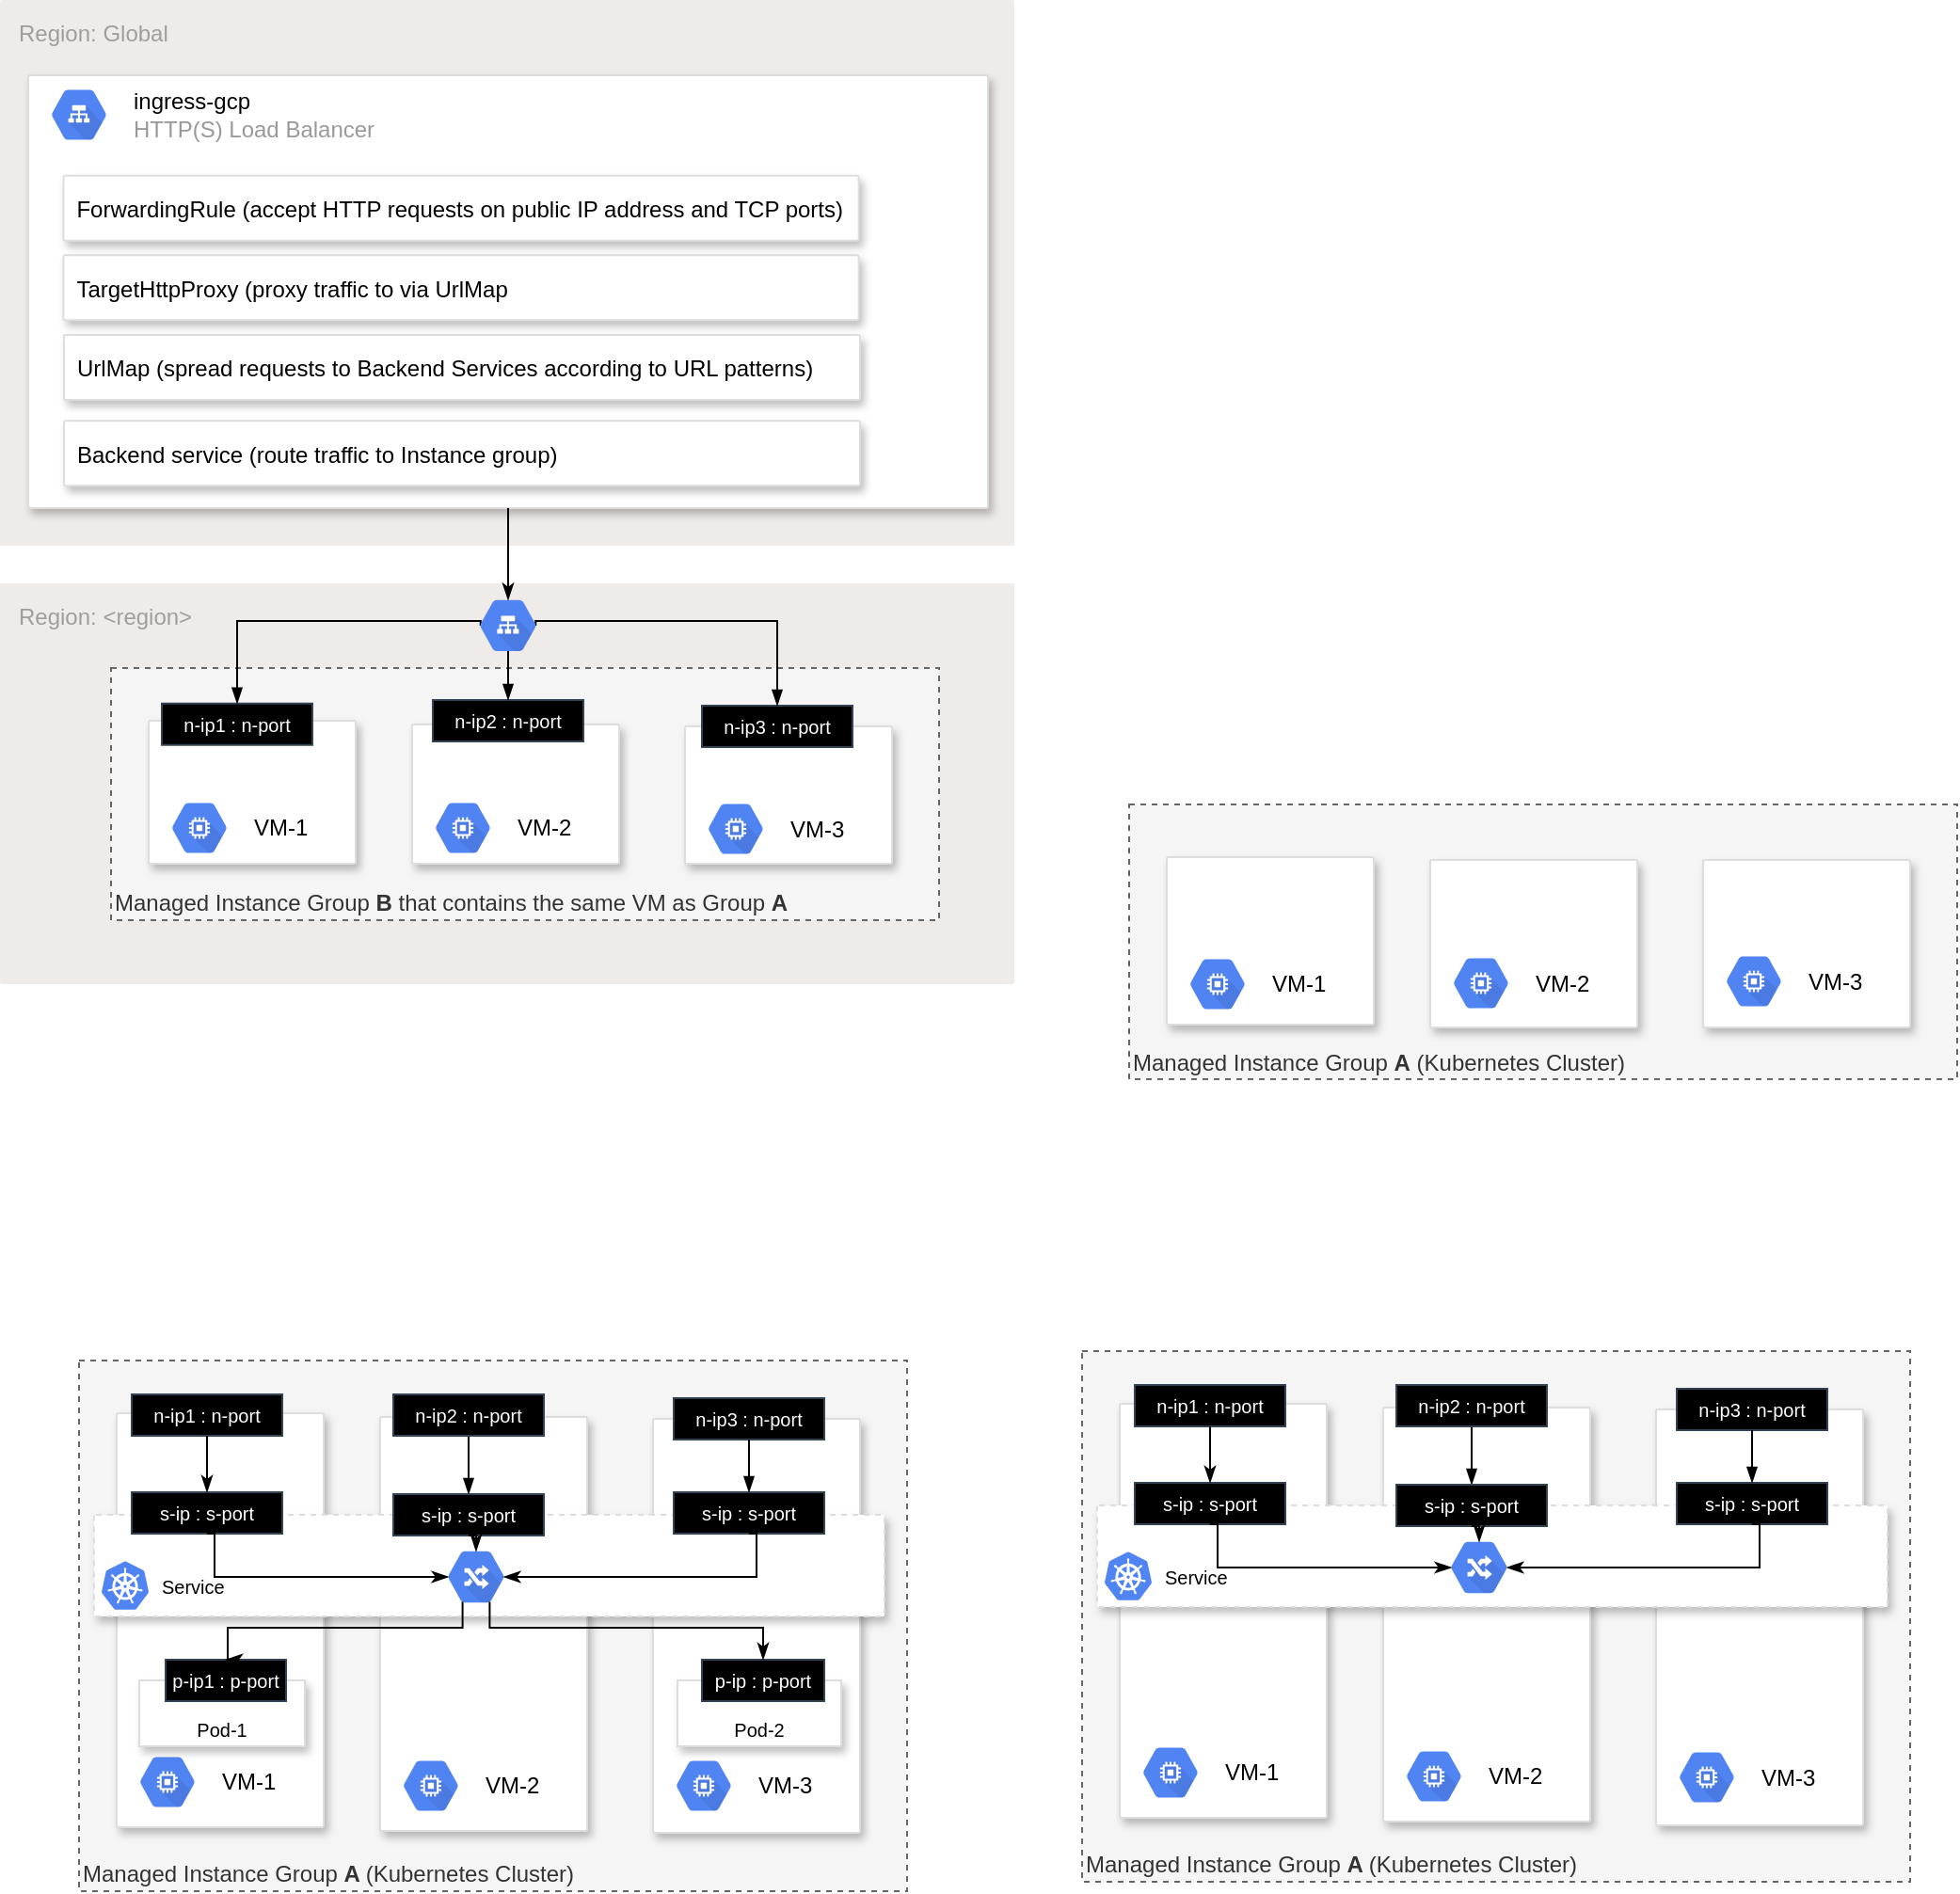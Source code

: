 <mxfile pages="1" version="11.2.8" type="github"><diagram id="d1ab7348-05c3-a1e3-ca4d-12c340fd6b49" name="Page-1"><mxGraphModel dx="906" dy="752" grid="1" gridSize="10" guides="1" tooltips="1" connect="1" arrows="1" fold="1" page="1" pageScale="1" pageWidth="1169" pageHeight="827" background="#ffffff" math="0" shadow="0"><root><mxCell id="0"/><mxCell id="1" parent="0"/><mxCell id="MyEYREIgKPz-F-pgP99c-78" value="Region: &amp;lt;region&amp;gt;" style="points=[[0,0,0],[0.25,0,0],[0.5,0,0],[0.75,0,0],[1,0,0],[1,0.25,0],[1,0.5,0],[1,0.75,0],[1,1,0],[0.75,1,0],[0.5,1,0],[0.25,1,0],[0,1,0],[0,0.75,0],[0,0.5,0],[0,0.25,0]];rounded=1;absoluteArcSize=1;arcSize=2;html=1;strokeColor=none;gradientColor=none;shadow=0;dashed=0;fontSize=12;fontColor=#9E9E9E;align=left;verticalAlign=top;spacing=10;spacingTop=-4;fillColor=#EFEBE9;" vertex="1" parent="1"><mxGeometry x="41" y="370" width="539" height="213" as="geometry"/></mxCell><mxCell id="BZu97_cLz0ViRXPYQutP-14" value="Managed Instance Group &lt;b&gt;A&lt;/b&gt; (Kubernetes Cluster)" style="rounded=0;whiteSpace=wrap;html=1;fillColor=#f5f5f5;dashed=1;strokeColor=#666666;fontColor=#333333;align=left;verticalAlign=bottom;" parent="1" vertex="1"><mxGeometry x="641" y="487.5" width="440" height="146" as="geometry"/></mxCell><mxCell id="BZu97_cLz0ViRXPYQutP-15" value="" style="strokeColor=#dddddd;fillColor=#ffffff;shadow=1;strokeWidth=1;rounded=1;absoluteArcSize=1;arcSize=2;" parent="1" vertex="1"><mxGeometry x="661" y="515.5" width="110" height="89" as="geometry"/></mxCell><mxCell id="BZu97_cLz0ViRXPYQutP-16" value="&lt;font color=&quot;#000000&quot;&gt;VM-1&lt;/font&gt;" style="dashed=0;connectable=0;html=1;fillColor=#5184F3;strokeColor=none;shape=mxgraph.gcp2.hexIcon;prIcon=compute_engine;part=1;labelPosition=right;verticalLabelPosition=middle;align=left;verticalAlign=middle;spacingLeft=5;fontColor=#999999;fontSize=12;" parent="BZu97_cLz0ViRXPYQutP-15" vertex="1"><mxGeometry y="0.5" width="44" height="39" relative="1" as="geometry"><mxPoint x="5" y="3.5" as="offset"/></mxGeometry></mxCell><mxCell id="BZu97_cLz0ViRXPYQutP-19" value="" style="strokeColor=#dddddd;fillColor=#ffffff;shadow=1;strokeWidth=1;rounded=1;absoluteArcSize=1;arcSize=2;" parent="1" vertex="1"><mxGeometry x="801" y="517" width="110" height="89" as="geometry"/></mxCell><mxCell id="BZu97_cLz0ViRXPYQutP-20" value="&lt;font color=&quot;#000000&quot;&gt;VM-2&lt;/font&gt;" style="dashed=0;connectable=0;html=1;fillColor=#5184F3;strokeColor=none;shape=mxgraph.gcp2.hexIcon;prIcon=compute_engine;part=1;labelPosition=right;verticalLabelPosition=middle;align=left;verticalAlign=middle;spacingLeft=5;fontColor=#999999;fontSize=12;" parent="BZu97_cLz0ViRXPYQutP-19" vertex="1"><mxGeometry y="0.5" width="44" height="39" relative="1" as="geometry"><mxPoint x="5" y="1.5" as="offset"/></mxGeometry></mxCell><mxCell id="BZu97_cLz0ViRXPYQutP-22" value="" style="strokeColor=#dddddd;fillColor=#ffffff;shadow=1;strokeWidth=1;rounded=1;absoluteArcSize=1;arcSize=2;fontColor=#FFCCE6;" parent="1" vertex="1"><mxGeometry x="946" y="517" width="110" height="89" as="geometry"/></mxCell><mxCell id="BZu97_cLz0ViRXPYQutP-23" value="&lt;font color=&quot;#000000&quot;&gt;VM-3&lt;/font&gt;" style="dashed=0;connectable=0;html=1;fillColor=#5184F3;strokeColor=none;shape=mxgraph.gcp2.hexIcon;prIcon=compute_engine;part=1;labelPosition=right;verticalLabelPosition=middle;align=left;verticalAlign=middle;spacingLeft=5;fontColor=#999999;fontSize=12;" parent="BZu97_cLz0ViRXPYQutP-22" vertex="1"><mxGeometry y="0.5" width="44" height="39" relative="1" as="geometry"><mxPoint x="5" y="0.5" as="offset"/></mxGeometry></mxCell><mxCell id="BZu97_cLz0ViRXPYQutP-101" value="Managed Instance Group &lt;b&gt;A &lt;/b&gt;(Kubernetes Cluster)" style="rounded=0;whiteSpace=wrap;html=1;fillColor=#f5f5f5;dashed=1;strokeColor=#666666;fontColor=#333333;align=left;verticalAlign=bottom;" parent="1" vertex="1"><mxGeometry x="83" y="783" width="440" height="282" as="geometry"/></mxCell><mxCell id="BZu97_cLz0ViRXPYQutP-102" value="" style="strokeColor=#dddddd;fillColor=#ffffff;shadow=1;strokeWidth=1;rounded=1;absoluteArcSize=1;arcSize=2;align=left;verticalAlign=top;fontSize=10;spacingTop=7;" parent="1" vertex="1"><mxGeometry x="103" y="811" width="110" height="220" as="geometry"/></mxCell><mxCell id="BZu97_cLz0ViRXPYQutP-103" value="&lt;font color=&quot;#000000&quot;&gt;VM-1&lt;/font&gt;" style="dashed=0;connectable=0;html=1;fillColor=#5184F3;strokeColor=none;shape=mxgraph.gcp2.hexIcon;prIcon=compute_engine;part=1;labelPosition=right;verticalLabelPosition=middle;align=left;verticalAlign=middle;spacingLeft=5;fontColor=#999999;fontSize=12;" parent="BZu97_cLz0ViRXPYQutP-102" vertex="1"><mxGeometry y="0.5" width="44" height="39" relative="1" as="geometry"><mxPoint x="5" y="66.5" as="offset"/></mxGeometry></mxCell><mxCell id="BZu97_cLz0ViRXPYQutP-104" value="n-ip1 : n-port" style="strokeColor=#314354;fillColor=#000000;shadow=0;strokeWidth=1;rounded=0;absoluteArcSize=1;arcSize=0;glass=0;comic=0;fontColor=#ffffff;fontSize=10;" parent="BZu97_cLz0ViRXPYQutP-102" vertex="1"><mxGeometry x="8" y="-10" width="80" height="22" as="geometry"/></mxCell><mxCell id="BZu97_cLz0ViRXPYQutP-73" value="Pod-1" style="strokeColor=#dddddd;fillColor=#ffffff;shadow=1;strokeWidth=1;rounded=1;absoluteArcSize=1;arcSize=0;verticalAlign=bottom;fontSize=10;" parent="BZu97_cLz0ViRXPYQutP-102" vertex="1"><mxGeometry x="12" y="142" width="88" height="35" as="geometry"/></mxCell><mxCell id="BZu97_cLz0ViRXPYQutP-119" value="p-ip1 : p-port" style="strokeColor=#314354;fillColor=#000000;shadow=0;strokeWidth=1;rounded=0;absoluteArcSize=1;arcSize=0;glass=0;comic=0;fontColor=#ffffff;fontSize=10;" parent="BZu97_cLz0ViRXPYQutP-102" vertex="1"><mxGeometry x="26" y="131" width="64" height="22" as="geometry"/></mxCell><mxCell id="BZu97_cLz0ViRXPYQutP-105" value="" style="strokeColor=#dddddd;fillColor=#ffffff;shadow=1;strokeWidth=1;rounded=1;absoluteArcSize=1;arcSize=2;" parent="1" vertex="1"><mxGeometry x="243" y="813" width="110" height="220" as="geometry"/></mxCell><mxCell id="BZu97_cLz0ViRXPYQutP-106" value="&lt;font color=&quot;#000000&quot;&gt;VM-2&lt;/font&gt;" style="dashed=0;connectable=0;html=1;fillColor=#5184F3;strokeColor=none;shape=mxgraph.gcp2.hexIcon;prIcon=compute_engine;part=1;labelPosition=right;verticalLabelPosition=middle;align=left;verticalAlign=middle;spacingLeft=5;fontColor=#999999;fontSize=12;" parent="BZu97_cLz0ViRXPYQutP-105" vertex="1"><mxGeometry y="0.5" width="44" height="39" relative="1" as="geometry"><mxPoint x="5" y="66.5" as="offset"/></mxGeometry></mxCell><mxCell id="BZu97_cLz0ViRXPYQutP-107" value="" style="strokeColor=#dddddd;fillColor=#ffffff;shadow=1;strokeWidth=1;rounded=1;absoluteArcSize=1;arcSize=2;fontColor=#FFCCE6;" parent="1" vertex="1"><mxGeometry x="388" y="814" width="110" height="220" as="geometry"/></mxCell><mxCell id="BZu97_cLz0ViRXPYQutP-108" value="&lt;font color=&quot;#000000&quot;&gt;VM-3&lt;/font&gt;" style="dashed=0;connectable=0;html=1;fillColor=#5184F3;strokeColor=none;shape=mxgraph.gcp2.hexIcon;prIcon=compute_engine;part=1;labelPosition=right;verticalLabelPosition=middle;align=left;verticalAlign=middle;spacingLeft=5;fontColor=#999999;fontSize=12;" parent="BZu97_cLz0ViRXPYQutP-107" vertex="1"><mxGeometry y="0.5" width="44" height="39" relative="1" as="geometry"><mxPoint x="5" y="65.5" as="offset"/></mxGeometry></mxCell><mxCell id="BZu97_cLz0ViRXPYQutP-122" value="Pod-2" style="strokeColor=#dddddd;fillColor=#ffffff;shadow=1;strokeWidth=1;rounded=1;absoluteArcSize=1;arcSize=0;verticalAlign=bottom;fontSize=10;" parent="BZu97_cLz0ViRXPYQutP-107" vertex="1"><mxGeometry x="13" y="139" width="87" height="35" as="geometry"/></mxCell><mxCell id="BZu97_cLz0ViRXPYQutP-123" value="p-ip : p-port" style="strokeColor=#314354;fillColor=#000000;shadow=0;strokeWidth=1;rounded=0;absoluteArcSize=1;arcSize=0;glass=0;comic=0;fontColor=#ffffff;fontSize=10;" parent="BZu97_cLz0ViRXPYQutP-107" vertex="1"><mxGeometry x="26" y="128" width="65" height="22" as="geometry"/></mxCell><mxCell id="BZu97_cLz0ViRXPYQutP-109" value="" style="strokeColor=#dddddd;fillColor=#ffffff;shadow=1;strokeWidth=1;rounded=1;absoluteArcSize=1;arcSize=2;dashed=1;fontColor=#000000;align=left;html=0;spacingRight=0;spacingLeft=50;fontFamily=Lucida Console;verticalAlign=bottom;spacing=0;" parent="1" vertex="1"><mxGeometry x="91" y="865" width="420" height="54" as="geometry"/></mxCell><mxCell id="BZu97_cLz0ViRXPYQutP-110" value="&lt;font color=&quot;#000000&quot; style=&quot;font-size: 10px&quot;&gt;Service&lt;/font&gt;" style="dashed=0;connectable=0;html=1;fillColor=#5184F3;strokeColor=none;shape=mxgraph.gcp2.kubernetes_logo;part=1;labelPosition=right;verticalLabelPosition=middle;align=left;verticalAlign=middle;spacingLeft=5;fontColor=#999999;fontSize=12;aspect=fixed;" parent="BZu97_cLz0ViRXPYQutP-109" vertex="1"><mxGeometry width="25" height="25.71" relative="1" as="geometry"><mxPoint x="4" y="24.675" as="offset"/></mxGeometry></mxCell><mxCell id="BZu97_cLz0ViRXPYQutP-111" value="" style="html=1;fillColor=#5184F3;strokeColor=none;verticalAlign=top;labelPosition=center;verticalLabelPosition=bottom;align=center;spacingTop=-6;fontSize=11;fontStyle=1;fontColor=#999999;shape=mxgraph.gcp2.hexIcon;prIcon=cloud_routes;" parent="BZu97_cLz0ViRXPYQutP-109" vertex="1"><mxGeometry x="180.5" y="13" width="45" height="40" as="geometry"/></mxCell><mxCell id="BZu97_cLz0ViRXPYQutP-171" value="s-ip : s-port" style="strokeColor=#314354;fillColor=#000000;shadow=0;strokeWidth=1;rounded=0;absoluteArcSize=1;arcSize=0;glass=0;comic=0;fontSize=10;fontColor=#ffffff;" parent="BZu97_cLz0ViRXPYQutP-109" vertex="1"><mxGeometry x="20" y="-12" width="80" height="22" as="geometry"/></mxCell><mxCell id="BZu97_cLz0ViRXPYQutP-172" value="s-ip : s-port" style="strokeColor=#314354;fillColor=#000000;shadow=0;strokeWidth=1;rounded=0;absoluteArcSize=1;arcSize=0;glass=0;comic=0;fontSize=10;fontColor=#ffffff;" parent="BZu97_cLz0ViRXPYQutP-109" vertex="1"><mxGeometry x="308" y="-12" width="80" height="22" as="geometry"/></mxCell><mxCell id="BZu97_cLz0ViRXPYQutP-173" value="" style="edgeStyle=orthogonalEdgeStyle;rounded=0;orthogonalLoop=1;jettySize=auto;html=1;startArrow=none;startFill=0;endArrow=classicThin;endFill=1;fontSize=10;fontColor=#FFFFFF;exitX=0.5;exitY=1;exitDx=0;exitDy=0;entryX=0.175;entryY=0.5;entryDx=0;entryDy=0;entryPerimeter=0;" parent="BZu97_cLz0ViRXPYQutP-109" source="BZu97_cLz0ViRXPYQutP-171" target="BZu97_cLz0ViRXPYQutP-111" edge="1"><mxGeometry relative="1" as="geometry"><mxPoint x="73.966" y="-32.034" as="sourcePoint"/><mxPoint x="73.966" y="-1.69" as="targetPoint"/><Array as="points"><mxPoint x="64" y="33"/></Array></mxGeometry></mxCell><mxCell id="BZu97_cLz0ViRXPYQutP-174" value="" style="edgeStyle=orthogonalEdgeStyle;rounded=0;orthogonalLoop=1;jettySize=auto;html=1;startArrow=none;startFill=0;endArrow=classicThin;endFill=1;fontSize=10;fontColor=#FFFFFF;exitX=0.5;exitY=1;exitDx=0;exitDy=0;entryX=0.825;entryY=0.5;entryDx=0;entryDy=0;entryPerimeter=0;" parent="BZu97_cLz0ViRXPYQutP-109" source="BZu97_cLz0ViRXPYQutP-172" target="BZu97_cLz0ViRXPYQutP-111" edge="1"><mxGeometry relative="1" as="geometry"><mxPoint x="73.966" y="19.69" as="sourcePoint"/><mxPoint x="198.103" y="43.138" as="targetPoint"/><Array as="points"><mxPoint x="352" y="33"/></Array></mxGeometry></mxCell><mxCell id="BZu97_cLz0ViRXPYQutP-112" value="" style="edgeStyle=orthogonalEdgeStyle;rounded=0;orthogonalLoop=1;jettySize=auto;html=1;startArrow=none;startFill=0;endArrow=blockThin;endFill=1;fontSize=10;fontColor=#FFFFFF;entryX=0.5;entryY=0;entryDx=0;entryDy=0;" parent="1" source="BZu97_cLz0ViRXPYQutP-113" target="BZu97_cLz0ViRXPYQutP-115" edge="1"><mxGeometry relative="1" as="geometry"><mxPoint x="299" y="852" as="targetPoint"/></mxGeometry></mxCell><mxCell id="BZu97_cLz0ViRXPYQutP-113" value="n-ip2 : n-port" style="strokeColor=#314354;fillColor=#000000;shadow=0;strokeWidth=1;rounded=0;absoluteArcSize=1;arcSize=0;glass=0;comic=0;fontColor=#ffffff;fontSize=10;" parent="1" vertex="1"><mxGeometry x="250" y="801" width="80" height="22" as="geometry"/></mxCell><mxCell id="BZu97_cLz0ViRXPYQutP-114" value="n-ip3 : n-port" style="strokeColor=#314354;fillColor=#000000;shadow=0;strokeWidth=1;rounded=0;absoluteArcSize=1;arcSize=0;glass=0;comic=0;fontColor=#ffffff;fontSize=10;" parent="1" vertex="1"><mxGeometry x="399" y="803" width="80" height="22" as="geometry"/></mxCell><mxCell id="BZu97_cLz0ViRXPYQutP-115" value="s-ip : s-port" style="strokeColor=#314354;fillColor=#000000;shadow=0;strokeWidth=1;rounded=0;absoluteArcSize=1;arcSize=0;glass=0;comic=0;fontSize=10;fontColor=#ffffff;" parent="1" vertex="1"><mxGeometry x="250" y="854" width="80" height="22" as="geometry"/></mxCell><mxCell id="BZu97_cLz0ViRXPYQutP-116" value="" style="edgeStyle=orthogonalEdgeStyle;rounded=0;orthogonalLoop=1;jettySize=auto;html=1;startArrow=none;startFill=0;endArrow=blockThin;endFill=1;fontSize=10;fontColor=#FFFFFF;exitX=0.5;exitY=1;exitDx=0;exitDy=0;entryX=0.5;entryY=0;entryDx=0;entryDy=0;" parent="1" source="BZu97_cLz0ViRXPYQutP-114" target="BZu97_cLz0ViRXPYQutP-172" edge="1"><mxGeometry relative="1" as="geometry"><mxPoint x="304.143" y="833.0" as="sourcePoint"/><mxPoint x="304" y="845" as="targetPoint"/><Array as="points"><mxPoint x="439" y="825"/><mxPoint x="439" y="853"/></Array></mxGeometry></mxCell><mxCell id="BZu97_cLz0ViRXPYQutP-118" value="" style="edgeStyle=orthogonalEdgeStyle;rounded=0;orthogonalLoop=1;jettySize=auto;html=1;startArrow=none;startFill=0;endArrow=classicThin;endFill=1;fontSize=10;fontColor=#FFFFFF;entryX=0.5;entryY=0.16;entryDx=0;entryDy=0;entryPerimeter=0;exitX=0.5;exitY=1;exitDx=0;exitDy=0;" parent="1" source="BZu97_cLz0ViRXPYQutP-115" target="BZu97_cLz0ViRXPYQutP-111" edge="1"><mxGeometry relative="1" as="geometry"><mxPoint x="304.143" y="833.0" as="sourcePoint"/><mxPoint x="304.143" y="863.857" as="targetPoint"/></mxGeometry></mxCell><mxCell id="BZu97_cLz0ViRXPYQutP-124" value="" style="edgeStyle=orthogonalEdgeStyle;rounded=0;orthogonalLoop=1;jettySize=auto;html=1;startArrow=classicThin;startFill=1;endArrow=none;endFill=0;fontSize=10;fontColor=#FFFFFF;exitX=0.5;exitY=0;exitDx=0;exitDy=0;entryX=0.34;entryY=0.83;entryDx=0;entryDy=0;entryPerimeter=0;" parent="1" source="BZu97_cLz0ViRXPYQutP-119" target="BZu97_cLz0ViRXPYQutP-111" edge="1"><mxGeometry relative="1" as="geometry"><mxPoint x="164.667" y="832.833" as="sourcePoint"/><mxPoint x="296.333" y="863.667" as="targetPoint"/><Array as="points"><mxPoint x="162" y="925"/><mxPoint x="286" y="925"/></Array></mxGeometry></mxCell><mxCell id="BZu97_cLz0ViRXPYQutP-125" value="" style="edgeStyle=orthogonalEdgeStyle;rounded=0;orthogonalLoop=1;jettySize=auto;html=1;startArrow=classicThin;startFill=1;endArrow=none;endFill=0;fontSize=10;fontColor=#FFFFFF;exitX=0.5;exitY=0;exitDx=0;exitDy=0;entryX=0.66;entryY=0.83;entryDx=0;entryDy=0;entryPerimeter=0;" parent="1" source="BZu97_cLz0ViRXPYQutP-123" target="BZu97_cLz0ViRXPYQutP-111" edge="1"><mxGeometry relative="1" as="geometry"><mxPoint x="159.857" y="951.952" as="sourcePoint"/><mxPoint x="297" y="921" as="targetPoint"/><Array as="points"><mxPoint x="446" y="925"/><mxPoint x="302" y="925"/></Array></mxGeometry></mxCell><mxCell id="BZu97_cLz0ViRXPYQutP-126" value="Managed Instance Group &lt;b&gt;B&lt;/b&gt; that contains the same VM as Group &lt;b&gt;A&lt;/b&gt;" style="rounded=0;whiteSpace=wrap;html=1;fillColor=#f5f5f5;dashed=1;strokeColor=#666666;fontColor=#333333;align=left;verticalAlign=bottom;" parent="1" vertex="1"><mxGeometry x="100" y="415" width="440" height="134" as="geometry"/></mxCell><mxCell id="BZu97_cLz0ViRXPYQutP-127" value="" style="strokeColor=#dddddd;fillColor=#ffffff;shadow=1;strokeWidth=1;rounded=1;absoluteArcSize=1;arcSize=2;" parent="1" vertex="1"><mxGeometry x="120" y="443" width="110" height="76" as="geometry"/></mxCell><mxCell id="BZu97_cLz0ViRXPYQutP-128" value="&lt;font color=&quot;#000000&quot;&gt;VM-1&lt;/font&gt;" style="dashed=0;connectable=0;html=1;fillColor=#5184F3;strokeColor=none;shape=mxgraph.gcp2.hexIcon;prIcon=compute_engine;part=1;labelPosition=right;verticalLabelPosition=middle;align=left;verticalAlign=middle;spacingLeft=5;fontColor=#999999;fontSize=12;" parent="BZu97_cLz0ViRXPYQutP-127" vertex="1"><mxGeometry y="0.5" width="44" height="39" relative="1" as="geometry"><mxPoint x="5" y="-0.5" as="offset"/></mxGeometry></mxCell><mxCell id="BZu97_cLz0ViRXPYQutP-132" value="" style="strokeColor=#dddddd;fillColor=#ffffff;shadow=1;strokeWidth=1;rounded=1;absoluteArcSize=1;arcSize=2;" parent="1" vertex="1"><mxGeometry x="260" y="445" width="110" height="74" as="geometry"/></mxCell><mxCell id="BZu97_cLz0ViRXPYQutP-133" value="&lt;font color=&quot;#000000&quot;&gt;VM-2&lt;/font&gt;" style="dashed=0;connectable=0;html=1;fillColor=#5184F3;strokeColor=none;shape=mxgraph.gcp2.hexIcon;prIcon=compute_engine;part=1;labelPosition=right;verticalLabelPosition=middle;align=left;verticalAlign=middle;spacingLeft=5;fontColor=#999999;fontSize=12;" parent="BZu97_cLz0ViRXPYQutP-132" vertex="1"><mxGeometry y="0.5" width="44" height="39" relative="1" as="geometry"><mxPoint x="5" y="-1.5" as="offset"/></mxGeometry></mxCell><mxCell id="BZu97_cLz0ViRXPYQutP-136" value="" style="strokeColor=#dddddd;fillColor=#ffffff;shadow=1;strokeWidth=1;rounded=1;absoluteArcSize=1;arcSize=2;fontColor=#FFCCE6;" parent="1" vertex="1"><mxGeometry x="405" y="446" width="110" height="73" as="geometry"/></mxCell><mxCell id="BZu97_cLz0ViRXPYQutP-137" value="&lt;font color=&quot;#000000&quot;&gt;VM-3&lt;/font&gt;" style="dashed=0;connectable=0;html=1;fillColor=#5184F3;strokeColor=none;shape=mxgraph.gcp2.hexIcon;prIcon=compute_engine;part=1;labelPosition=right;verticalLabelPosition=middle;align=left;verticalAlign=middle;spacingLeft=5;fontColor=#999999;fontSize=12;" parent="BZu97_cLz0ViRXPYQutP-136" vertex="1"><mxGeometry y="0.5" width="44" height="39" relative="1" as="geometry"><mxPoint x="5" y="-1.5" as="offset"/></mxGeometry></mxCell><mxCell id="BZu97_cLz0ViRXPYQutP-144" value="n-ip2 : n-port" style="strokeColor=#314354;fillColor=#000000;shadow=0;strokeWidth=1;rounded=0;absoluteArcSize=1;arcSize=0;glass=0;comic=0;fontColor=#ffffff;fontSize=10;" parent="1" vertex="1"><mxGeometry x="271" y="432" width="80" height="22" as="geometry"/></mxCell><mxCell id="BZu97_cLz0ViRXPYQutP-145" value="n-ip3 : n-port" style="strokeColor=#314354;fillColor=#000000;shadow=0;strokeWidth=1;rounded=0;absoluteArcSize=1;arcSize=0;glass=0;comic=0;fontColor=#ffffff;fontSize=10;" parent="1" vertex="1"><mxGeometry x="414" y="435" width="80" height="22" as="geometry"/></mxCell><mxCell id="BZu97_cLz0ViRXPYQutP-129" value="n-ip1 : n-port" style="strokeColor=#314354;fillColor=#000000;shadow=0;strokeWidth=1;rounded=0;absoluteArcSize=1;arcSize=0;glass=0;comic=0;fontColor=#ffffff;fontSize=10;" parent="1" vertex="1"><mxGeometry x="127" y="433.87" width="80" height="22" as="geometry"/></mxCell><mxCell id="MyEYREIgKPz-F-pgP99c-2" value="" style="edgeStyle=orthogonalEdgeStyle;rounded=0;orthogonalLoop=1;jettySize=auto;html=1;startArrow=classicThin;startFill=1;endArrow=none;endFill=0;entryX=0.5;entryY=1;entryDx=0;entryDy=0;" edge="1" parent="1" source="BZu97_cLz0ViRXPYQutP-171" target="BZu97_cLz0ViRXPYQutP-104"><mxGeometry relative="1" as="geometry"><mxPoint x="151" y="825" as="targetPoint"/></mxGeometry></mxCell><mxCell id="MyEYREIgKPz-F-pgP99c-50" value="Managed Instance Group &lt;b&gt;A &lt;/b&gt;(Kubernetes Cluster)" style="rounded=0;whiteSpace=wrap;html=1;fillColor=#f5f5f5;dashed=1;strokeColor=#666666;fontColor=#333333;align=left;verticalAlign=bottom;" vertex="1" parent="1"><mxGeometry x="616" y="778" width="440" height="282" as="geometry"/></mxCell><mxCell id="MyEYREIgKPz-F-pgP99c-51" value="" style="strokeColor=#dddddd;fillColor=#ffffff;shadow=1;strokeWidth=1;rounded=1;absoluteArcSize=1;arcSize=2;align=left;verticalAlign=top;fontSize=10;spacingTop=7;" vertex="1" parent="1"><mxGeometry x="636" y="806" width="110" height="220" as="geometry"/></mxCell><mxCell id="MyEYREIgKPz-F-pgP99c-52" value="&lt;font color=&quot;#000000&quot;&gt;VM-1&lt;/font&gt;" style="dashed=0;connectable=0;html=1;fillColor=#5184F3;strokeColor=none;shape=mxgraph.gcp2.hexIcon;prIcon=compute_engine;part=1;labelPosition=right;verticalLabelPosition=middle;align=left;verticalAlign=middle;spacingLeft=5;fontColor=#999999;fontSize=12;" vertex="1" parent="MyEYREIgKPz-F-pgP99c-51"><mxGeometry y="0.5" width="44" height="39" relative="1" as="geometry"><mxPoint x="5" y="66.5" as="offset"/></mxGeometry></mxCell><mxCell id="MyEYREIgKPz-F-pgP99c-53" value="n-ip1 : n-port" style="strokeColor=#314354;fillColor=#000000;shadow=0;strokeWidth=1;rounded=0;absoluteArcSize=1;arcSize=0;glass=0;comic=0;fontColor=#ffffff;fontSize=10;" vertex="1" parent="MyEYREIgKPz-F-pgP99c-51"><mxGeometry x="8" y="-10" width="80" height="22" as="geometry"/></mxCell><mxCell id="MyEYREIgKPz-F-pgP99c-56" value="" style="strokeColor=#dddddd;fillColor=#ffffff;shadow=1;strokeWidth=1;rounded=1;absoluteArcSize=1;arcSize=2;" vertex="1" parent="1"><mxGeometry x="776" y="808" width="110" height="220" as="geometry"/></mxCell><mxCell id="MyEYREIgKPz-F-pgP99c-57" value="&lt;font color=&quot;#000000&quot;&gt;VM-2&lt;/font&gt;" style="dashed=0;connectable=0;html=1;fillColor=#5184F3;strokeColor=none;shape=mxgraph.gcp2.hexIcon;prIcon=compute_engine;part=1;labelPosition=right;verticalLabelPosition=middle;align=left;verticalAlign=middle;spacingLeft=5;fontColor=#999999;fontSize=12;" vertex="1" parent="MyEYREIgKPz-F-pgP99c-56"><mxGeometry y="0.5" width="44" height="39" relative="1" as="geometry"><mxPoint x="5" y="66.5" as="offset"/></mxGeometry></mxCell><mxCell id="MyEYREIgKPz-F-pgP99c-58" value="" style="strokeColor=#dddddd;fillColor=#ffffff;shadow=1;strokeWidth=1;rounded=1;absoluteArcSize=1;arcSize=2;fontColor=#FFCCE6;" vertex="1" parent="1"><mxGeometry x="921" y="809" width="110" height="221" as="geometry"/></mxCell><mxCell id="MyEYREIgKPz-F-pgP99c-59" value="&lt;font color=&quot;#000000&quot;&gt;VM-3&lt;/font&gt;" style="dashed=0;connectable=0;html=1;fillColor=#5184F3;strokeColor=none;shape=mxgraph.gcp2.hexIcon;prIcon=compute_engine;part=1;labelPosition=right;verticalLabelPosition=middle;align=left;verticalAlign=middle;spacingLeft=5;fontColor=#999999;fontSize=12;" vertex="1" parent="MyEYREIgKPz-F-pgP99c-58"><mxGeometry y="0.5" width="44" height="39" relative="1" as="geometry"><mxPoint x="5" y="65.5" as="offset"/></mxGeometry></mxCell><mxCell id="MyEYREIgKPz-F-pgP99c-62" value="" style="strokeColor=#dddddd;fillColor=#ffffff;shadow=1;strokeWidth=1;rounded=1;absoluteArcSize=1;arcSize=2;dashed=1;fontColor=#000000;align=left;html=0;spacingRight=0;spacingLeft=50;fontFamily=Lucida Console;verticalAlign=bottom;spacing=0;" vertex="1" parent="1"><mxGeometry x="624" y="860" width="420" height="54" as="geometry"/></mxCell><mxCell id="MyEYREIgKPz-F-pgP99c-63" value="&lt;font color=&quot;#000000&quot; style=&quot;font-size: 10px&quot;&gt;Service&lt;/font&gt;" style="dashed=0;connectable=0;html=1;fillColor=#5184F3;strokeColor=none;shape=mxgraph.gcp2.kubernetes_logo;part=1;labelPosition=right;verticalLabelPosition=middle;align=left;verticalAlign=middle;spacingLeft=5;fontColor=#999999;fontSize=12;aspect=fixed;" vertex="1" parent="MyEYREIgKPz-F-pgP99c-62"><mxGeometry width="25" height="25.71" relative="1" as="geometry"><mxPoint x="4" y="24.675" as="offset"/></mxGeometry></mxCell><mxCell id="MyEYREIgKPz-F-pgP99c-64" value="" style="html=1;fillColor=#5184F3;strokeColor=none;verticalAlign=top;labelPosition=center;verticalLabelPosition=bottom;align=center;spacingTop=-6;fontSize=11;fontStyle=1;fontColor=#999999;shape=mxgraph.gcp2.hexIcon;prIcon=cloud_routes;" vertex="1" parent="MyEYREIgKPz-F-pgP99c-62"><mxGeometry x="180.5" y="13" width="45" height="40" as="geometry"/></mxCell><mxCell id="MyEYREIgKPz-F-pgP99c-65" value="s-ip : s-port" style="strokeColor=#314354;fillColor=#000000;shadow=0;strokeWidth=1;rounded=0;absoluteArcSize=1;arcSize=0;glass=0;comic=0;fontSize=10;fontColor=#ffffff;" vertex="1" parent="MyEYREIgKPz-F-pgP99c-62"><mxGeometry x="20" y="-12" width="80" height="22" as="geometry"/></mxCell><mxCell id="MyEYREIgKPz-F-pgP99c-66" value="s-ip : s-port" style="strokeColor=#314354;fillColor=#000000;shadow=0;strokeWidth=1;rounded=0;absoluteArcSize=1;arcSize=0;glass=0;comic=0;fontSize=10;fontColor=#ffffff;" vertex="1" parent="MyEYREIgKPz-F-pgP99c-62"><mxGeometry x="308" y="-12" width="80" height="22" as="geometry"/></mxCell><mxCell id="MyEYREIgKPz-F-pgP99c-67" value="" style="edgeStyle=orthogonalEdgeStyle;rounded=0;orthogonalLoop=1;jettySize=auto;html=1;startArrow=none;startFill=0;endArrow=classicThin;endFill=1;fontSize=10;fontColor=#FFFFFF;exitX=0.5;exitY=1;exitDx=0;exitDy=0;entryX=0.175;entryY=0.5;entryDx=0;entryDy=0;entryPerimeter=0;" edge="1" parent="MyEYREIgKPz-F-pgP99c-62" source="MyEYREIgKPz-F-pgP99c-65" target="MyEYREIgKPz-F-pgP99c-64"><mxGeometry relative="1" as="geometry"><mxPoint x="73.966" y="-32.034" as="sourcePoint"/><mxPoint x="73.966" y="-1.69" as="targetPoint"/><Array as="points"><mxPoint x="64" y="33"/></Array></mxGeometry></mxCell><mxCell id="MyEYREIgKPz-F-pgP99c-68" value="" style="edgeStyle=orthogonalEdgeStyle;rounded=0;orthogonalLoop=1;jettySize=auto;html=1;startArrow=none;startFill=0;endArrow=classicThin;endFill=1;fontSize=10;fontColor=#FFFFFF;exitX=0.5;exitY=1;exitDx=0;exitDy=0;entryX=0.825;entryY=0.5;entryDx=0;entryDy=0;entryPerimeter=0;" edge="1" parent="MyEYREIgKPz-F-pgP99c-62" source="MyEYREIgKPz-F-pgP99c-66" target="MyEYREIgKPz-F-pgP99c-64"><mxGeometry relative="1" as="geometry"><mxPoint x="73.966" y="19.69" as="sourcePoint"/><mxPoint x="198.103" y="43.138" as="targetPoint"/><Array as="points"><mxPoint x="352" y="33"/></Array></mxGeometry></mxCell><mxCell id="MyEYREIgKPz-F-pgP99c-69" value="" style="edgeStyle=orthogonalEdgeStyle;rounded=0;orthogonalLoop=1;jettySize=auto;html=1;startArrow=none;startFill=0;endArrow=blockThin;endFill=1;fontSize=10;fontColor=#FFFFFF;entryX=0.5;entryY=0;entryDx=0;entryDy=0;" edge="1" parent="1" source="MyEYREIgKPz-F-pgP99c-70" target="MyEYREIgKPz-F-pgP99c-72"><mxGeometry relative="1" as="geometry"><mxPoint x="832" y="847" as="targetPoint"/></mxGeometry></mxCell><mxCell id="MyEYREIgKPz-F-pgP99c-70" value="n-ip2 : n-port" style="strokeColor=#314354;fillColor=#000000;shadow=0;strokeWidth=1;rounded=0;absoluteArcSize=1;arcSize=0;glass=0;comic=0;fontColor=#ffffff;fontSize=10;" vertex="1" parent="1"><mxGeometry x="783" y="796" width="80" height="22" as="geometry"/></mxCell><mxCell id="MyEYREIgKPz-F-pgP99c-71" value="n-ip3 : n-port" style="strokeColor=#314354;fillColor=#000000;shadow=0;strokeWidth=1;rounded=0;absoluteArcSize=1;arcSize=0;glass=0;comic=0;fontColor=#ffffff;fontSize=10;" vertex="1" parent="1"><mxGeometry x="932" y="798" width="80" height="22" as="geometry"/></mxCell><mxCell id="MyEYREIgKPz-F-pgP99c-72" value="s-ip : s-port" style="strokeColor=#314354;fillColor=#000000;shadow=0;strokeWidth=1;rounded=0;absoluteArcSize=1;arcSize=0;glass=0;comic=0;fontSize=10;fontColor=#ffffff;" vertex="1" parent="1"><mxGeometry x="783" y="849" width="80" height="22" as="geometry"/></mxCell><mxCell id="MyEYREIgKPz-F-pgP99c-73" value="" style="edgeStyle=orthogonalEdgeStyle;rounded=0;orthogonalLoop=1;jettySize=auto;html=1;startArrow=none;startFill=0;endArrow=blockThin;endFill=1;fontSize=10;fontColor=#FFFFFF;exitX=0.5;exitY=1;exitDx=0;exitDy=0;entryX=0.5;entryY=0;entryDx=0;entryDy=0;" edge="1" parent="1" source="MyEYREIgKPz-F-pgP99c-71" target="MyEYREIgKPz-F-pgP99c-66"><mxGeometry relative="1" as="geometry"><mxPoint x="837.143" y="828.0" as="sourcePoint"/><mxPoint x="837" y="840" as="targetPoint"/><Array as="points"><mxPoint x="972" y="820"/><mxPoint x="972" y="848"/></Array></mxGeometry></mxCell><mxCell id="MyEYREIgKPz-F-pgP99c-74" value="" style="edgeStyle=orthogonalEdgeStyle;rounded=0;orthogonalLoop=1;jettySize=auto;html=1;startArrow=none;startFill=0;endArrow=classicThin;endFill=1;fontSize=10;fontColor=#FFFFFF;entryX=0.5;entryY=0.16;entryDx=0;entryDy=0;entryPerimeter=0;exitX=0.5;exitY=1;exitDx=0;exitDy=0;" edge="1" parent="1" source="MyEYREIgKPz-F-pgP99c-72" target="MyEYREIgKPz-F-pgP99c-64"><mxGeometry relative="1" as="geometry"><mxPoint x="837.143" y="828.0" as="sourcePoint"/><mxPoint x="837.143" y="858.857" as="targetPoint"/></mxGeometry></mxCell><mxCell id="MyEYREIgKPz-F-pgP99c-77" value="" style="edgeStyle=orthogonalEdgeStyle;rounded=0;orthogonalLoop=1;jettySize=auto;html=1;startArrow=classicThin;startFill=1;endArrow=none;endFill=0;entryX=0.5;entryY=1;entryDx=0;entryDy=0;" edge="1" parent="1" source="MyEYREIgKPz-F-pgP99c-65" target="MyEYREIgKPz-F-pgP99c-53"><mxGeometry relative="1" as="geometry"><mxPoint x="684" y="820" as="targetPoint"/></mxGeometry></mxCell><mxCell id="MyEYREIgKPz-F-pgP99c-81" value="Region: Global" style="points=[[0,0,0],[0.25,0,0],[0.5,0,0],[0.75,0,0],[1,0,0],[1,0.25,0],[1,0.5,0],[1,0.75,0],[1,1,0],[0.75,1,0],[0.5,1,0],[0.25,1,0],[0,1,0],[0,0.75,0],[0,0.5,0],[0,0.25,0]];rounded=1;absoluteArcSize=1;arcSize=2;html=1;strokeColor=none;gradientColor=none;shadow=0;dashed=0;fontSize=12;fontColor=#9E9E9E;align=left;verticalAlign=top;spacing=10;spacingTop=-4;fillColor=#EFEBE9;" vertex="1" parent="1"><mxGeometry x="41" y="60" width="539" height="290" as="geometry"/></mxCell><mxCell id="9L-gA9MY-_69T6XY2o5v-167" value="" style="strokeColor=#dddddd;fillColor=#ffffff;shadow=1;strokeWidth=1;rounded=1;absoluteArcSize=1;arcSize=2;" parent="1" vertex="1"><mxGeometry x="56" y="100" width="510" height="230" as="geometry"/></mxCell><mxCell id="9L-gA9MY-_69T6XY2o5v-168" value="&lt;font color=&quot;#000000&quot;&gt;&lt;span&gt;ingress-gcp&lt;/span&gt;&lt;/font&gt;&lt;br&gt;HTTP(S) Load Balancer" style="dashed=0;connectable=0;html=1;fillColor=#5184F3;strokeColor=none;shape=mxgraph.gcp2.hexIcon;prIcon=cloud_load_balancing;part=1;labelPosition=right;verticalLabelPosition=middle;align=left;verticalAlign=middle;spacingLeft=5;fontColor=#999999;fontSize=12;" parent="9L-gA9MY-_69T6XY2o5v-167" vertex="1"><mxGeometry y="0.5" width="44" height="39" relative="1" as="geometry"><mxPoint x="5" y="-113.5" as="offset"/></mxGeometry></mxCell><mxCell id="MyEYREIgKPz-F-pgP99c-45" value="Backend service (route traffic to Instance group)" style="strokeColor=#dddddd;fillColor=#ffffff;shadow=1;strokeWidth=1;rounded=1;absoluteArcSize=1;arcSize=2;align=left;spacingLeft=5;" vertex="1" parent="9L-gA9MY-_69T6XY2o5v-167"><mxGeometry x="19" y="183.676" width="423" height="34.474" as="geometry"/></mxCell><mxCell id="MyEYREIgKPz-F-pgP99c-47" value="UrlMap (spread requests to Backend Services according to URL patterns)" style="strokeColor=#dddddd;fillColor=#ffffff;shadow=1;strokeWidth=1;rounded=1;absoluteArcSize=1;arcSize=2;align=left;spacingLeft=5;" vertex="1" parent="9L-gA9MY-_69T6XY2o5v-167"><mxGeometry x="19" y="137.997" width="423" height="34.474" as="geometry"/></mxCell><mxCell id="MyEYREIgKPz-F-pgP99c-48" value="TargetHttpProxy (proxy traffic to via UrlMap" style="strokeColor=#dddddd;fillColor=#ffffff;shadow=1;strokeWidth=1;rounded=1;absoluteArcSize=1;arcSize=2;align=left;spacingLeft=5;" vertex="1" parent="9L-gA9MY-_69T6XY2o5v-167"><mxGeometry x="18.688" y="95.629" width="422.625" height="34.474" as="geometry"/></mxCell><mxCell id="MyEYREIgKPz-F-pgP99c-49" value="ForwardingRule (accept HTTP requests on public IP address and TCP ports) " style="strokeColor=#dddddd;fillColor=#ffffff;shadow=1;strokeWidth=1;rounded=1;absoluteArcSize=1;arcSize=2;align=left;spacingLeft=5;" vertex="1" parent="9L-gA9MY-_69T6XY2o5v-167"><mxGeometry x="18.688" y="53.397" width="422.625" height="34.474" as="geometry"/></mxCell><mxCell id="BZu97_cLz0ViRXPYQutP-155" value="" style="edgeStyle=orthogonalEdgeStyle;rounded=0;orthogonalLoop=1;jettySize=auto;html=1;startArrow=none;startFill=0;endArrow=blockThin;endFill=1;fontSize=10;fontColor=#FFFFFF;exitX=0.175;exitY=0.5;exitDx=0;exitDy=0;exitPerimeter=0;entryX=0.5;entryY=0;entryDx=0;entryDy=0;" parent="1" source="MyEYREIgKPz-F-pgP99c-82" target="BZu97_cLz0ViRXPYQutP-129" edge="1"><mxGeometry relative="1" as="geometry"><mxPoint x="167" y="420" as="targetPoint"/><mxPoint x="270.176" y="319.765" as="sourcePoint"/><Array as="points"><mxPoint x="296" y="390"/><mxPoint x="167" y="390"/></Array></mxGeometry></mxCell><mxCell id="BZu97_cLz0ViRXPYQutP-157" value="" style="edgeStyle=orthogonalEdgeStyle;rounded=0;orthogonalLoop=1;jettySize=auto;html=1;startArrow=none;startFill=0;endArrow=blockThin;endFill=1;fontSize=10;fontColor=#FFFFFF;entryX=0.5;entryY=0;entryDx=0;entryDy=0;exitX=0.5;exitY=0.84;exitDx=0;exitDy=0;exitPerimeter=0;" parent="1" source="MyEYREIgKPz-F-pgP99c-82" target="BZu97_cLz0ViRXPYQutP-144" edge="1"><mxGeometry relative="1" as="geometry"><mxPoint x="270.176" y="330.765" as="sourcePoint"/><mxPoint x="138" y="427" as="targetPoint"/></mxGeometry></mxCell><mxCell id="BZu97_cLz0ViRXPYQutP-160" value="" style="edgeStyle=orthogonalEdgeStyle;rounded=0;orthogonalLoop=1;jettySize=auto;html=1;startArrow=none;startFill=0;endArrow=blockThin;endFill=1;fontSize=10;fontColor=#FFFFFF;entryX=0.5;entryY=0;entryDx=0;entryDy=0;exitX=0.825;exitY=0.5;exitDx=0;exitDy=0;exitPerimeter=0;" parent="1" source="MyEYREIgKPz-F-pgP99c-82" target="BZu97_cLz0ViRXPYQutP-145" edge="1"><mxGeometry relative="1" as="geometry"><mxPoint x="270.176" y="319.765" as="sourcePoint"/><mxPoint x="138" y="416" as="targetPoint"/><Array as="points"><mxPoint x="326" y="390"/><mxPoint x="454" y="390"/></Array></mxGeometry></mxCell><mxCell id="MyEYREIgKPz-F-pgP99c-82" value="" style="html=1;fillColor=#5184F3;strokeColor=none;verticalAlign=top;labelPosition=center;verticalLabelPosition=bottom;align=center;spacingTop=-6;fontSize=11;fontStyle=1;fontColor=#999999;shape=mxgraph.gcp2.hexIcon;prIcon=cloud_load_balancing;aspect=fixed;" vertex="1" parent="1"><mxGeometry x="288.5" y="372.5" width="45" height="39.89" as="geometry"/></mxCell><mxCell id="MyEYREIgKPz-F-pgP99c-89" value="" style="edgeStyle=orthogonalEdgeStyle;rounded=0;orthogonalLoop=1;jettySize=auto;html=1;startArrow=none;startFill=0;endArrow=classicThin;endFill=1;exitX=0.5;exitY=1;exitDx=0;exitDy=0;entryX=0.5;entryY=0.16;entryDx=0;entryDy=0;entryPerimeter=0;" edge="1" parent="1" source="9L-gA9MY-_69T6XY2o5v-167" target="MyEYREIgKPz-F-pgP99c-82"><mxGeometry relative="1" as="geometry"><mxPoint x="640" y="360" as="targetPoint"/></mxGeometry></mxCell></root></mxGraphModel></diagram></mxfile>